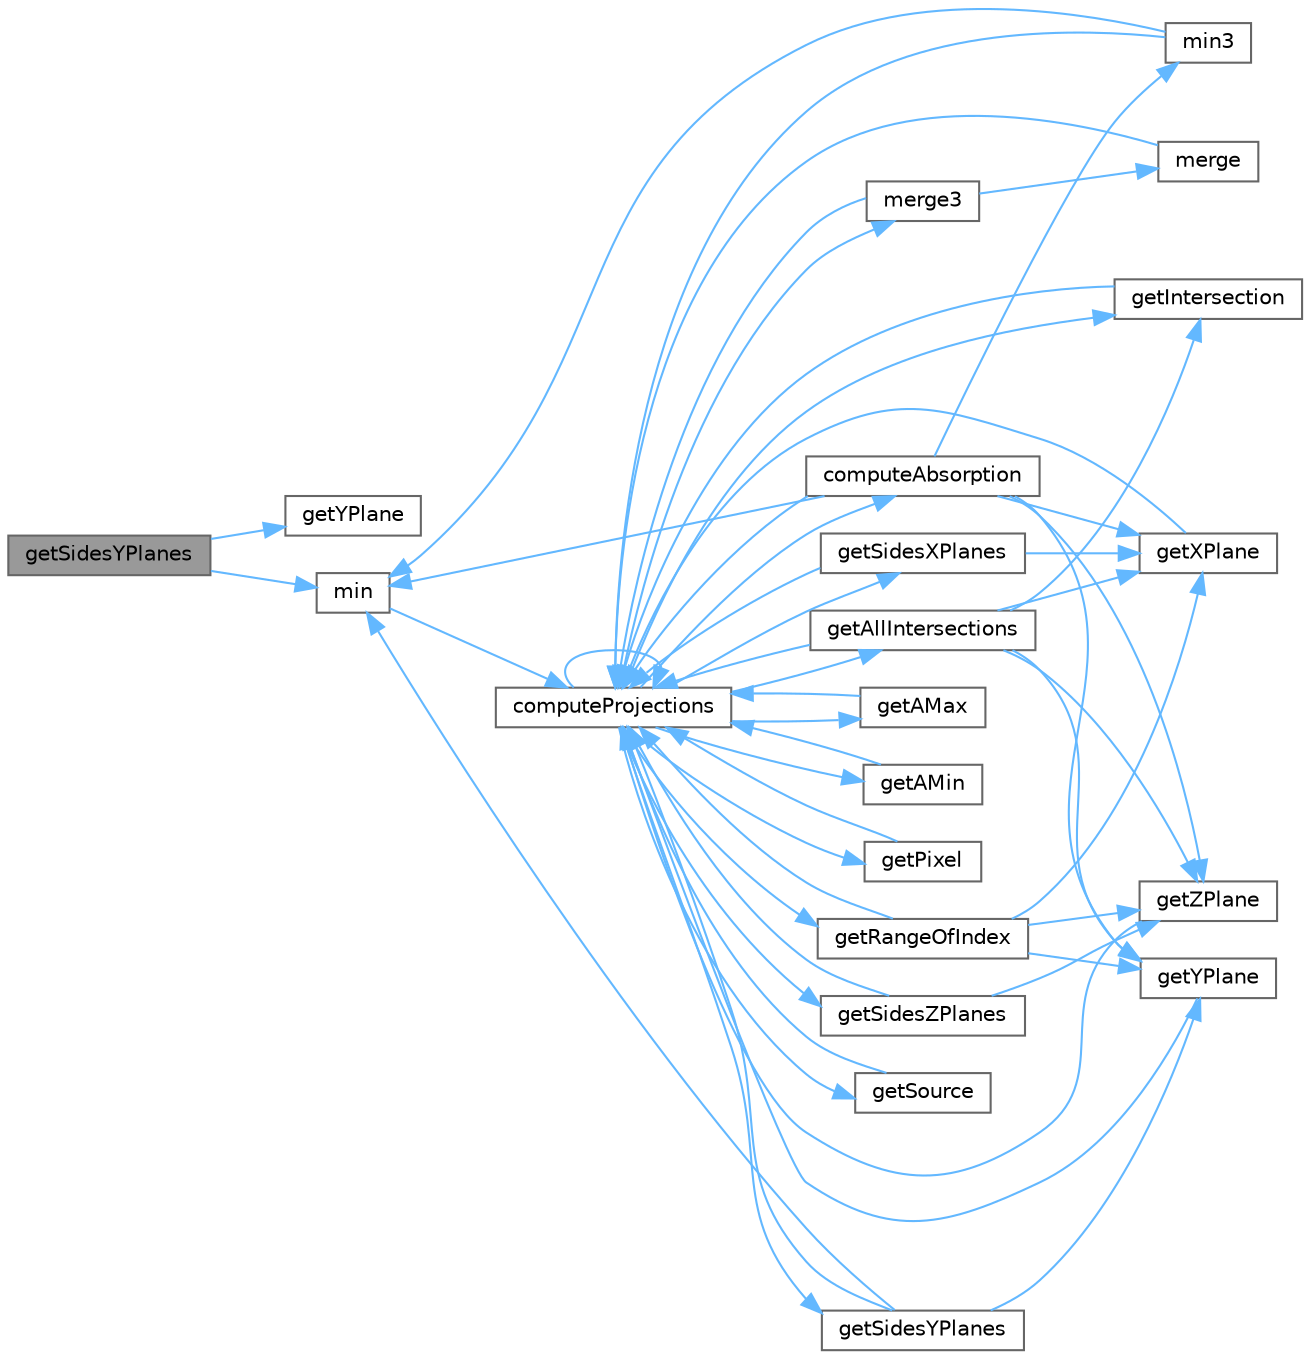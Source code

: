 digraph "getSidesYPlanes"
{
 // LATEX_PDF_SIZE
  bgcolor="transparent";
  edge [fontname=Helvetica,fontsize=10,labelfontname=Helvetica,labelfontsize=10];
  node [fontname=Helvetica,fontsize=10,shape=box,height=0.2,width=0.4];
  rankdir="LR";
  Node1 [id="Node000001",label="getSidesYPlanes",height=0.2,width=0.4,color="gray40", fillcolor="grey60", style="filled", fontcolor="black",tooltip="Computes a coordinate of the two planes of the object's sides orthogonal to the y axis."];
  Node1 -> Node2 [id="edge1_Node000001_Node000002",color="steelblue1",style="solid",tooltip=" "];
  Node2 [id="Node000002",label="getYPlane",height=0.2,width=0.4,color="grey40", fillcolor="white", style="filled",URL="$cuda-projection_8cu.html#a9c4b397a7a49b711b4454349dbdde4ec",tooltip="Computes the coordinate of a plane parallel relative to the XZ plane."];
  Node1 -> Node3 [id="edge2_Node000001_Node000003",color="steelblue1",style="solid",tooltip=" "];
  Node3 [id="Node000003",label="min",height=0.2,width=0.4,color="grey40", fillcolor="white", style="filled",URL="$omp-projection_8c.html#abd8bbcfabb3ddef2ccaafb9928a37b95",tooltip="Computes the minimum value between a and b."];
  Node3 -> Node4 [id="edge3_Node000003_Node000004",color="steelblue1",style="solid",tooltip=" "];
  Node4 [id="Node000004",label="computeProjections",height=0.2,width=0.4,color="grey40", fillcolor="white", style="filled",URL="$omp-projection_8c.html#a91c1483b31c2632b85f0f2d08e4be10a",tooltip="Computes the projection of a sub-section of the object into the detector for each source position."];
  Node4 -> Node5 [id="edge4_Node000004_Node000005",color="steelblue1",style="solid",tooltip=" "];
  Node5 [id="Node000005",label="computeAbsorption",height=0.2,width=0.4,color="grey40", fillcolor="white", style="filled",URL="$omp-projection_8c.html#ae3cde07607db3e42464648645ab82a5d",tooltip="Computes the projection attenuation of the radiological path of a ray."];
  Node5 -> Node4 [id="edge5_Node000005_Node000004",color="steelblue1",style="solid",tooltip=" "];
  Node5 -> Node6 [id="edge6_Node000005_Node000006",color="steelblue1",style="solid",tooltip=" "];
  Node6 [id="Node000006",label="getXPlane",height=0.2,width=0.4,color="grey40", fillcolor="white", style="filled",URL="$omp-projection_8c.html#a62994646d9adde2ff95ca4428a069d9b",tooltip="Computes the coordinate of a plane parallel relative to the YZ plane."];
  Node6 -> Node4 [id="edge7_Node000006_Node000004",color="steelblue1",style="solid",tooltip=" "];
  Node5 -> Node7 [id="edge8_Node000005_Node000007",color="steelblue1",style="solid",tooltip=" "];
  Node7 [id="Node000007",label="getYPlane",height=0.2,width=0.4,color="grey40", fillcolor="white", style="filled",URL="$omp-projection_8c.html#aefc902c2cb6a15330e6fe28c9d2787c4",tooltip="Computes the coordinate of a plane parallel relative to the XZ plane."];
  Node7 -> Node4 [id="edge9_Node000007_Node000004",color="steelblue1",style="solid",tooltip=" "];
  Node5 -> Node8 [id="edge10_Node000005_Node000008",color="steelblue1",style="solid",tooltip=" "];
  Node8 [id="Node000008",label="getZPlane",height=0.2,width=0.4,color="grey40", fillcolor="white", style="filled",URL="$omp-projection_8c.html#a5543176b9f6cb0cf343a5ac1222f105c",tooltip="Computes the coordinate of a plane parallel relative to the XY plane."];
  Node8 -> Node4 [id="edge11_Node000008_Node000004",color="steelblue1",style="solid",tooltip=" "];
  Node5 -> Node3 [id="edge12_Node000005_Node000003",color="steelblue1",style="solid",tooltip=" "];
  Node5 -> Node9 [id="edge13_Node000005_Node000009",color="steelblue1",style="solid",tooltip=" "];
  Node9 [id="Node000009",label="min3",height=0.2,width=0.4,color="grey40", fillcolor="white", style="filled",URL="$omp-projection_8c.html#a242710ffc6c186821800ab581fc06174",tooltip="Computes the minimum value between a, b and c."];
  Node9 -> Node4 [id="edge14_Node000009_Node000004",color="steelblue1",style="solid",tooltip=" "];
  Node9 -> Node3 [id="edge15_Node000009_Node000003",color="steelblue1",style="solid",tooltip=" "];
  Node4 -> Node4 [id="edge16_Node000004_Node000004",color="steelblue1",style="solid",tooltip=" "];
  Node4 -> Node10 [id="edge17_Node000004_Node000010",color="steelblue1",style="solid",tooltip=" "];
  Node10 [id="Node000010",label="getAllIntersections",height=0.2,width=0.4,color="grey40", fillcolor="white", style="filled",URL="$omp-projection_8c.html#a5f51f5f74280e59e6dabea0ab4c2763b",tooltip="Computes the coordinates of the planes necessary to compute the intersections with the ray...."];
  Node10 -> Node4 [id="edge18_Node000010_Node000004",color="steelblue1",style="solid",tooltip=" "];
  Node10 -> Node11 [id="edge19_Node000010_Node000011",color="steelblue1",style="solid",tooltip=" "];
  Node11 [id="Node000011",label="getIntersection",height=0.2,width=0.4,color="grey40", fillcolor="white", style="filled",URL="$omp-projection_8c.html#a149a948293e53a037a1765c09ff71913",tooltip="Computes the the intersections between a ray and a set of planes."];
  Node11 -> Node4 [id="edge20_Node000011_Node000004",color="steelblue1",style="solid",tooltip=" "];
  Node10 -> Node6 [id="edge21_Node000010_Node000006",color="steelblue1",style="solid",tooltip=" "];
  Node10 -> Node7 [id="edge22_Node000010_Node000007",color="steelblue1",style="solid",tooltip=" "];
  Node10 -> Node8 [id="edge23_Node000010_Node000008",color="steelblue1",style="solid",tooltip=" "];
  Node4 -> Node12 [id="edge24_Node000004_Node000012",color="steelblue1",style="solid",tooltip=" "];
  Node12 [id="Node000012",label="getAMax",height=0.2,width=0.4,color="grey40", fillcolor="white", style="filled",URL="$omp-projection_8c.html#a285a0e4db4eb6abb181dd66dde16967d",tooltip="Computes the maximum parametric value a, representing the last intersection between ray and object."];
  Node12 -> Node4 [id="edge25_Node000012_Node000004",color="steelblue1",style="solid",tooltip=" "];
  Node4 -> Node13 [id="edge26_Node000004_Node000013",color="steelblue1",style="solid",tooltip=" "];
  Node13 [id="Node000013",label="getAMin",height=0.2,width=0.4,color="grey40", fillcolor="white", style="filled",URL="$omp-projection_8c.html#ab2c8fbc0bba7b91a3b9ffc8967ace715",tooltip="Computes the minimum parametric value a, representing the fist intersection between ray and object."];
  Node13 -> Node4 [id="edge27_Node000013_Node000004",color="steelblue1",style="solid",tooltip=" "];
  Node4 -> Node11 [id="edge28_Node000004_Node000011",color="steelblue1",style="solid",tooltip=" "];
  Node4 -> Node14 [id="edge29_Node000004_Node000014",color="steelblue1",style="solid",tooltip=" "];
  Node14 [id="Node000014",label="getPixel",height=0.2,width=0.4,color="grey40", fillcolor="white", style="filled",URL="$omp-projection_8c.html#a317aa107523bef48ac57d23d5efb84b0",tooltip="Retrieves the cartesian coordinates of a unit of the detector."];
  Node14 -> Node4 [id="edge30_Node000014_Node000004",color="steelblue1",style="solid",tooltip=" "];
  Node4 -> Node15 [id="edge31_Node000004_Node000015",color="steelblue1",style="solid",tooltip=" "];
  Node15 [id="Node000015",label="getRangeOfIndex",height=0.2,width=0.4,color="grey40", fillcolor="white", style="filled",URL="$omp-projection_8c.html#a92b78df62ad30990062a3e28546383ff",tooltip="Retrieves the range of parametric values of the planes."];
  Node15 -> Node4 [id="edge32_Node000015_Node000004",color="steelblue1",style="solid",tooltip=" "];
  Node15 -> Node6 [id="edge33_Node000015_Node000006",color="steelblue1",style="solid",tooltip=" "];
  Node15 -> Node7 [id="edge34_Node000015_Node000007",color="steelblue1",style="solid",tooltip=" "];
  Node15 -> Node8 [id="edge35_Node000015_Node000008",color="steelblue1",style="solid",tooltip=" "];
  Node4 -> Node16 [id="edge36_Node000004_Node000016",color="steelblue1",style="solid",tooltip=" "];
  Node16 [id="Node000016",label="getSidesXPlanes",height=0.2,width=0.4,color="grey40", fillcolor="white", style="filled",URL="$omp-projection_8c.html#a73161354b820cd053340e3c34ce89deb",tooltip="Computes a coordinate of the two planes of the object's sides orthogonal to the x axis."];
  Node16 -> Node4 [id="edge37_Node000016_Node000004",color="steelblue1",style="solid",tooltip=" "];
  Node16 -> Node6 [id="edge38_Node000016_Node000006",color="steelblue1",style="solid",tooltip=" "];
  Node4 -> Node17 [id="edge39_Node000004_Node000017",color="steelblue1",style="solid",tooltip=" "];
  Node17 [id="Node000017",label="getSidesYPlanes",height=0.2,width=0.4,color="grey40", fillcolor="white", style="filled",URL="$omp-projection_8c.html#ab15a86e6f3f3dea877a3b26c27057cad",tooltip="Computes a coordinate of the two planes of the object's sides orthogonal to the y axis."];
  Node17 -> Node4 [id="edge40_Node000017_Node000004",color="steelblue1",style="solid",tooltip=" "];
  Node17 -> Node7 [id="edge41_Node000017_Node000007",color="steelblue1",style="solid",tooltip=" "];
  Node17 -> Node3 [id="edge42_Node000017_Node000003",color="steelblue1",style="solid",tooltip=" "];
  Node4 -> Node18 [id="edge43_Node000004_Node000018",color="steelblue1",style="solid",tooltip=" "];
  Node18 [id="Node000018",label="getSidesZPlanes",height=0.2,width=0.4,color="grey40", fillcolor="white", style="filled",URL="$omp-projection_8c.html#a3505bc3d55ded9158d98b4571924fc7b",tooltip="Computes a coordinate of the two planes of the object's sides orthogonal to the z axis."];
  Node18 -> Node4 [id="edge44_Node000018_Node000004",color="steelblue1",style="solid",tooltip=" "];
  Node18 -> Node8 [id="edge45_Node000018_Node000008",color="steelblue1",style="solid",tooltip=" "];
  Node4 -> Node19 [id="edge46_Node000004_Node000019",color="steelblue1",style="solid",tooltip=" "];
  Node19 [id="Node000019",label="getSource",height=0.2,width=0.4,color="grey40", fillcolor="white", style="filled",URL="$omp-projection_8c.html#a35b227d2c53e8ecd95c97ccdea905846",tooltip="Retrieves the cartesian coordinates of the source."];
  Node19 -> Node4 [id="edge47_Node000019_Node000004",color="steelblue1",style="solid",tooltip=" "];
  Node4 -> Node20 [id="edge48_Node000004_Node000020",color="steelblue1",style="solid",tooltip=" "];
  Node20 [id="Node000020",label="merge3",height=0.2,width=0.4,color="grey40", fillcolor="white", style="filled",URL="$omp-projection_8c.html#a8cf884d6fd46566644a22199397575d1",tooltip="Merges three sorted arrays into one single sorted array."];
  Node20 -> Node4 [id="edge49_Node000020_Node000004",color="steelblue1",style="solid",tooltip=" "];
  Node20 -> Node21 [id="edge50_Node000020_Node000021",color="steelblue1",style="solid",tooltip=" "];
  Node21 [id="Node000021",label="merge",height=0.2,width=0.4,color="grey40", fillcolor="white", style="filled",URL="$omp-projection_8c.html#af9298b6d30c4c2dd6463bbb435a18863",tooltip="Merges two sorted arrays into one single sorted array."];
  Node21 -> Node4 [id="edge51_Node000021_Node000004",color="steelblue1",style="solid",tooltip=" "];
}
